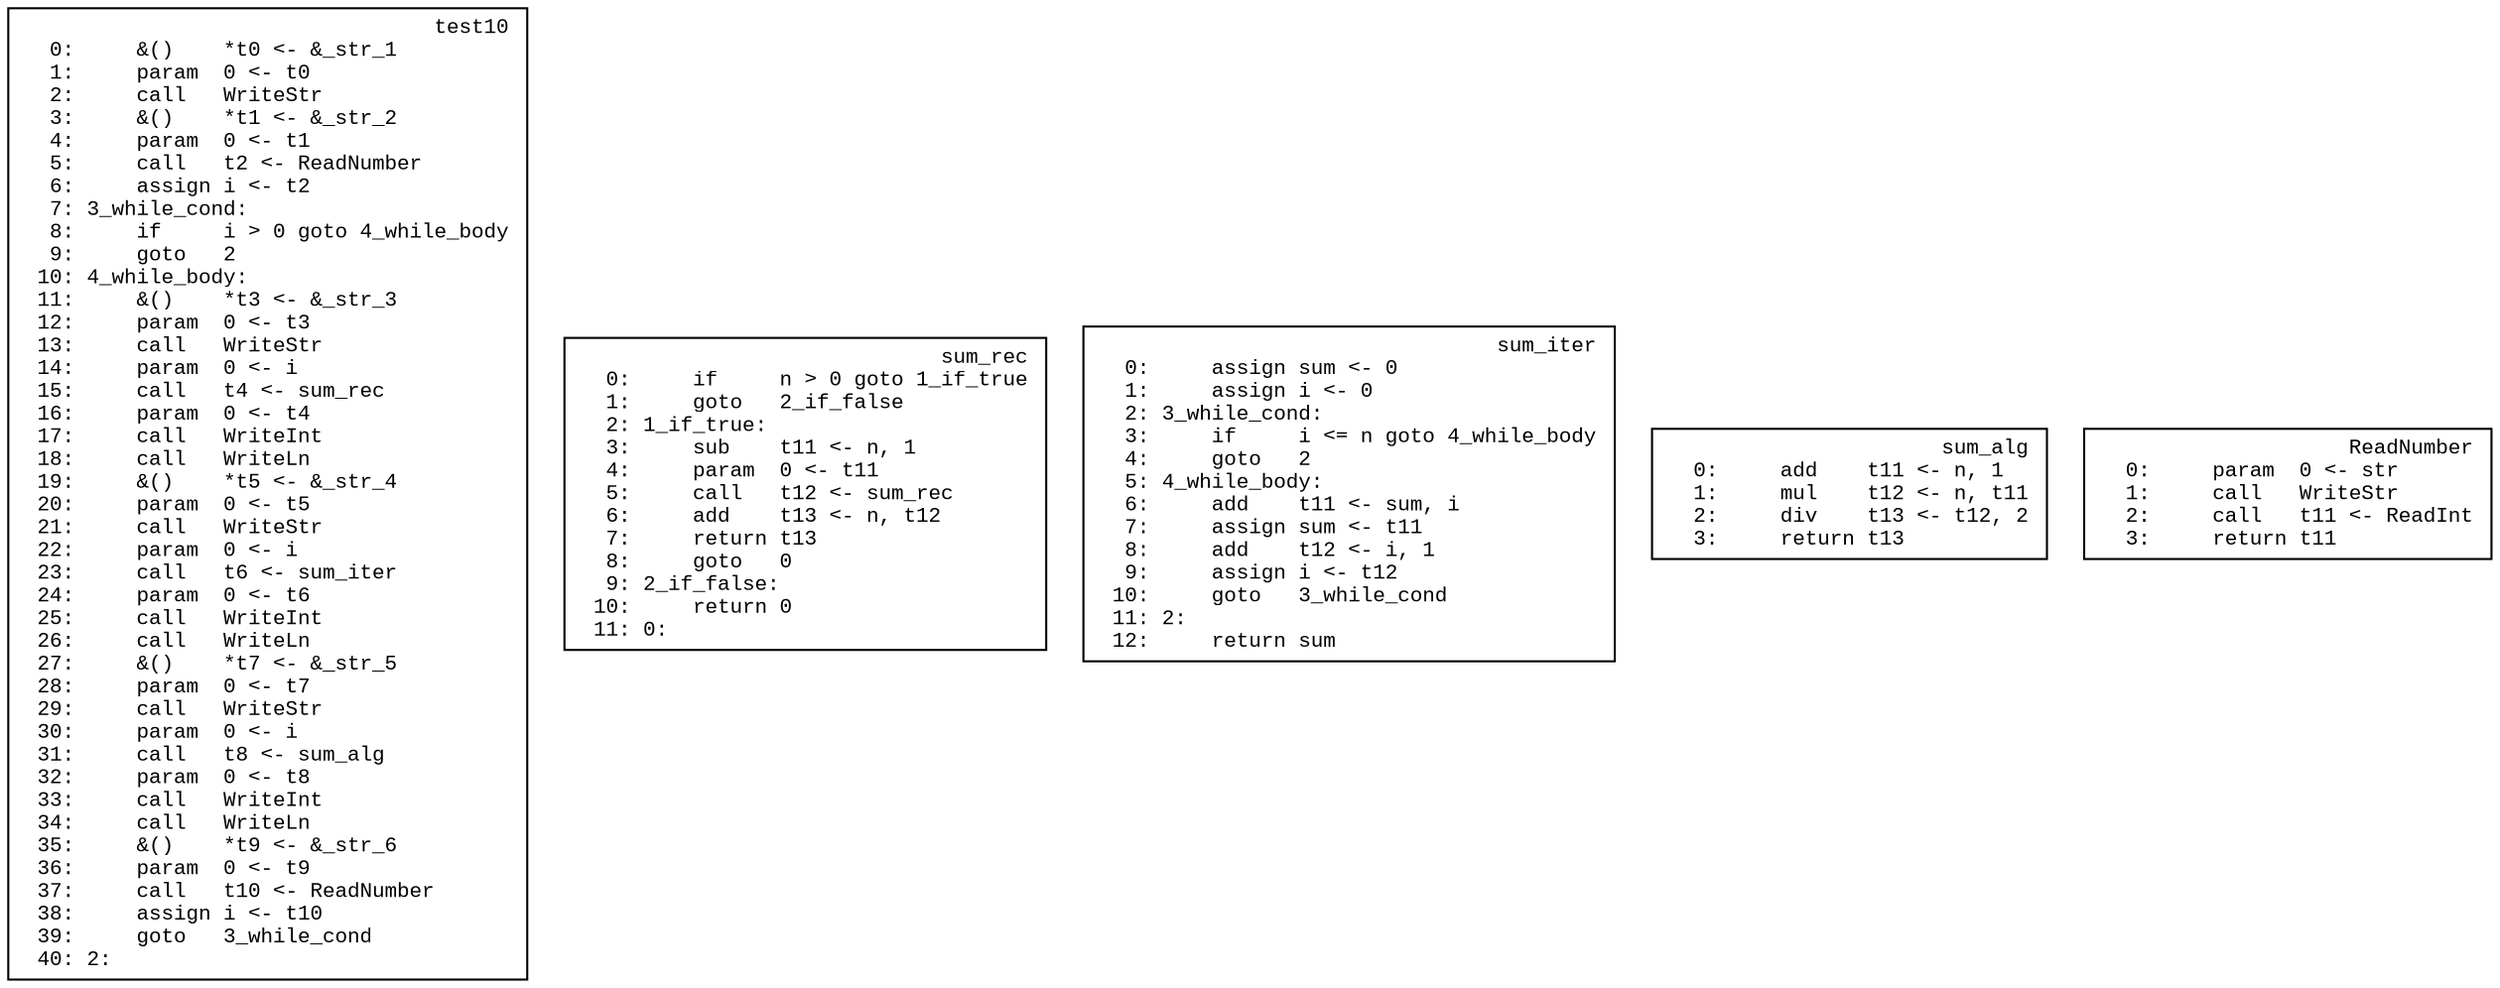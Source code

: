 digraph IR {
  graph [fontname="Times New Roman",fontsize=10];
  node  [fontname="Courier New",fontsize=10];
  edge  [fontname="Times New Roman",fontsize=10];

  // scope 'test10'
  test10_cb [label="test10\r  0:     &()    *t0 <- &_str_1\l  1:     param  0 <- t0\l  2:     call   WriteStr\l  3:     &()    *t1 <- &_str_2\l  4:     param  0 <- t1\l  5:     call   t2 <- ReadNumber\l  6:     assign i <- t2\l  7: 3_while_cond:\l  8:     if     i > 0 goto 4_while_body\l  9:     goto   2\l 10: 4_while_body:\l 11:     &()    *t3 <- &_str_3\l 12:     param  0 <- t3\l 13:     call   WriteStr\l 14:     param  0 <- i\l 15:     call   t4 <- sum_rec\l 16:     param  0 <- t4\l 17:     call   WriteInt\l 18:     call   WriteLn\l 19:     &()    *t5 <- &_str_4\l 20:     param  0 <- t5\l 21:     call   WriteStr\l 22:     param  0 <- i\l 23:     call   t6 <- sum_iter\l 24:     param  0 <- t6\l 25:     call   WriteInt\l 26:     call   WriteLn\l 27:     &()    *t7 <- &_str_5\l 28:     param  0 <- t7\l 29:     call   WriteStr\l 30:     param  0 <- i\l 31:     call   t8 <- sum_alg\l 32:     param  0 <- t8\l 33:     call   WriteInt\l 34:     call   WriteLn\l 35:     &()    *t9 <- &_str_6\l 36:     param  0 <- t9\l 37:     call   t10 <- ReadNumber\l 38:     assign i <- t10\l 39:     goto   3_while_cond\l 40: 2:\l",shape=box]
  // scope 'sum_rec'
  sum_rec_cb [label="sum_rec\r  0:     if     n > 0 goto 1_if_true\l  1:     goto   2_if_false\l  2: 1_if_true:\l  3:     sub    t11 <- n, 1\l  4:     param  0 <- t11\l  5:     call   t12 <- sum_rec\l  6:     add    t13 <- n, t12\l  7:     return t13\l  8:     goto   0\l  9: 2_if_false:\l 10:     return 0\l 11: 0:\l",shape=box]
  // scope 'sum_iter'
  sum_iter_cb [label="sum_iter\r  0:     assign sum <- 0\l  1:     assign i <- 0\l  2: 3_while_cond:\l  3:     if     i <= n goto 4_while_body\l  4:     goto   2\l  5: 4_while_body:\l  6:     add    t11 <- sum, i\l  7:     assign sum <- t11\l  8:     add    t12 <- i, 1\l  9:     assign i <- t12\l 10:     goto   3_while_cond\l 11: 2:\l 12:     return sum\l",shape=box]
  // scope 'sum_alg'
  sum_alg_cb [label="sum_alg\r  0:     add    t11 <- n, 1\l  1:     mul    t12 <- n, t11\l  2:     div    t13 <- t12, 2\l  3:     return t13\l",shape=box]
  // scope 'ReadNumber'
  ReadNumber_cb [label="ReadNumber\r  0:     param  0 <- str\l  1:     call   WriteStr\l  2:     call   t11 <- ReadInt\l  3:     return t11\l",shape=box]
}

